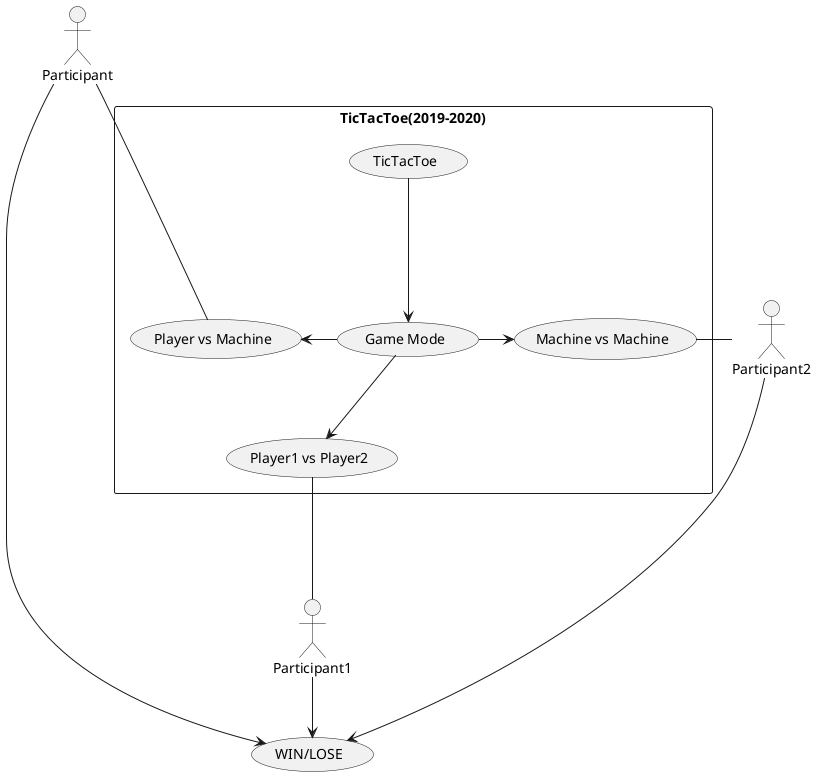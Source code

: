 @startuml
rectangle TicTacToe(2019-2020){
(TicTacToe)--->(Game Mode)
(Game Mode)-->(Player1 vs Player2)
(Player vs Machine)<-(Game Mode)
(Game Mode)->(Machine vs Machine)
}
Participant----(Player vs Machine)
Participant-[hidden](Player1 vs Player2)
(Player1 vs Player2)---Participant1
Participant2-(Machine vs Machine)
Participant --> (WIN/LOSE)
Participant1 --> (WIN/LOSE)
Participant2 --> (WIN/LOSE)
@enduml